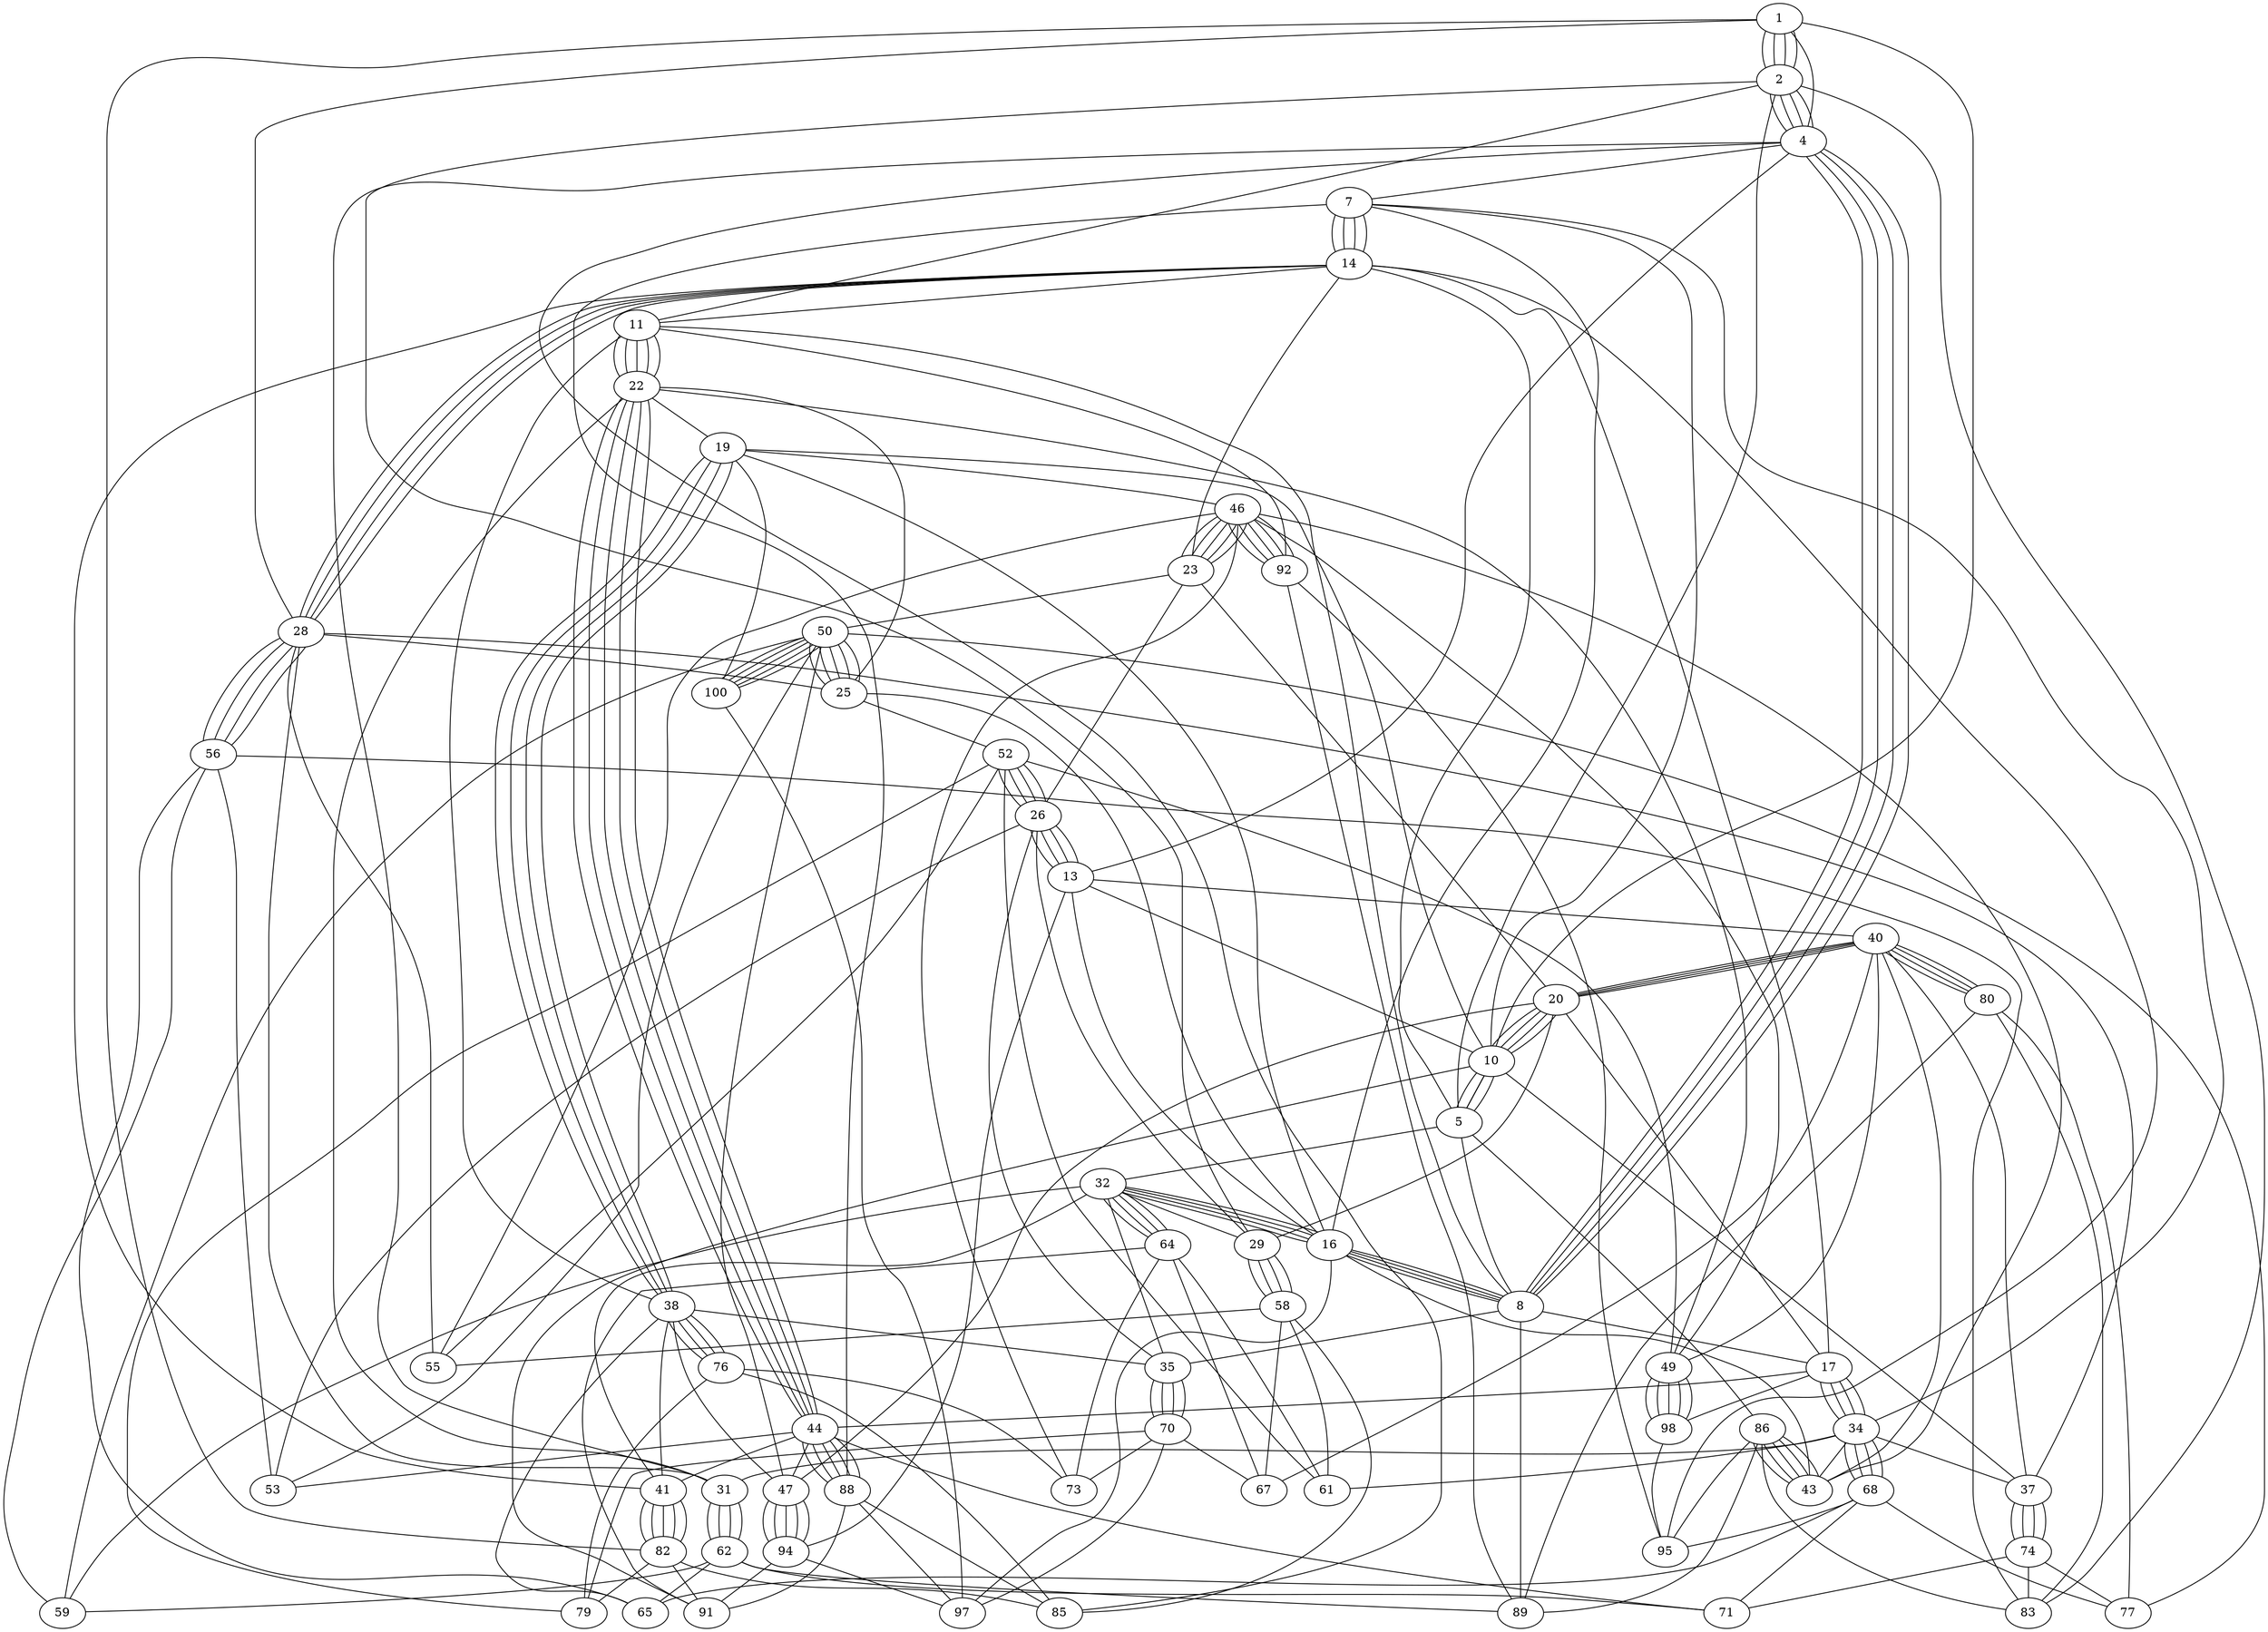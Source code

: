 // this graph is incomplete - plain breadth first search doesn't explore all connections
graph g {"1" -- "2"; "2" -- "4"; "1" -- "4"; "4" -- "2"; "2" -- "1"; "2" -- "5"; "4" -- "7"; "4" -- "8"; "4" -- "8"; "8" -- "5"; "5" -- "10"; "5" -- "10"; "10" -- "7"; "1" -- "10"; "10" -- "5"; "8" -- "11"; "2" -- "11"; "10" -- "13"; "4" -- "13"; "7" -- "14"; "7" -- "14"; "14" -- "11"; "5" -- "14"; "14" -- "7"; "8" -- "16"; "8" -- "16"; "16" -- "13"; "7" -- "16"; "16" -- "8"; "8" -- "4"; "4" -- "2"; "2" -- "1"; "14" -- "17"; "8" -- "17"; "16" -- "19"; "10" -- "19"; "10" -- "20"; "10" -- "20"; "20" -- "17"; "10" -- "20"; "11" -- "22"; "11" -- "22"; "22" -- "19"; "11" -- "22"; "20" -- "23"; "14" -- "23"; "22" -- "25"; "16" -- "25"; "13" -- "26"; "13" -- "26"; "26" -- "23"; "13" -- "26"; "14" -- "28"; "14" -- "28"; "28" -- "25"; "14" -- "28"; "1" -- "28"; "28" -- "14"; "14" -- "7"; "26" -- "29"; "20" -- "29"; "2" -- "29"; "28" -- "31"; "22" -- "31"; "4" -- "31"; "16" -- "32"; "16" -- "32"; "32" -- "29"; "16" -- "32"; "5" -- "32"; "32" -- "16"; "16" -- "8"; "8" -- "4"; "4" -- "2"; "2" -- "1"; "17" -- "34"; "17" -- "34"; "34" -- "31"; "17" -- "34"; "7" -- "34"; "34" -- "17"; "32" -- "35"; "26" -- "35"; "8" -- "35"; "34" -- "37"; "28" -- "37"; "10" -- "37"; "19" -- "38"; "19" -- "38"; "38" -- "35"; "19" -- "38"; "11" -- "38"; "38" -- "19"; "20" -- "40"; "20" -- "40"; "40" -- "37"; "20" -- "40"; "13" -- "40"; "40" -- "20"; "20" -- "10"; "10" -- "5"; "38" -- "41"; "32" -- "41"; "14" -- "41"; "40" -- "43"; "34" -- "43"; "16" -- "43"; "22" -- "44"; "22" -- "44"; "44" -- "41"; "22" -- "44"; "17" -- "44"; "44" -- "22"; "22" -- "11"; "23" -- "46"; "23" -- "46"; "46" -- "43"; "23" -- "46"; "19" -- "46"; "46" -- "23"; "44" -- "47"; "38" -- "47"; "20" -- "47"; "46" -- "49"; "40" -- "49"; "22" -- "49"; "25" -- "50"; "25" -- "50"; "50" -- "47"; "25" -- "50"; "23" -- "50"; "50" -- "25"; "26" -- "52"; "26" -- "52"; "52" -- "49"; "26" -- "52"; "25" -- "52"; "52" -- "26"; "26" -- "13"; "50" -- "53"; "44" -- "53"; "26" -- "53"; "52" -- "55"; "46" -- "55"; "28" -- "55"; "28" -- "56"; "28" -- "56"; "56" -- "53"; "28" -- "56"; "28" -- "56"; "29" -- "58"; "29" -- "58"; "58" -- "55"; "29" -- "58"; "29" -- "58"; "56" -- "59"; "50" -- "59"; "32" -- "59"; "58" -- "61"; "52" -- "61"; "34" -- "61"; "31" -- "62"; "31" -- "62"; "62" -- "59"; "31" -- "62"; "31" -- "62"; "32" -- "64"; "32" -- "64"; "64" -- "61"; "32" -- "64"; "32" -- "64"; "62" -- "65"; "56" -- "65"; "38" -- "65"; "64" -- "67"; "58" -- "67"; "40" -- "67"; "34" -- "68"; "34" -- "68"; "68" -- "65"; "34" -- "68"; "34" -- "68"; "35" -- "70"; "35" -- "70"; "70" -- "67"; "35" -- "70"; "35" -- "70"; "68" -- "71"; "62" -- "71"; "44" -- "71"; "70" -- "73"; "64" -- "73"; "46" -- "73"; "37" -- "74"; "37" -- "74"; "74" -- "71"; "37" -- "74"; "37" -- "74"; "38" -- "76"; "38" -- "76"; "76" -- "73"; "38" -- "76"; "38" -- "76"; "74" -- "77"; "68" -- "77"; "50" -- "77"; "76" -- "79"; "70" -- "79"; "52" -- "79"; "40" -- "80"; "40" -- "80"; "80" -- "77"; "40" -- "80"; "40" -- "80"; "41" -- "82"; "41" -- "82"; "82" -- "79"; "41" -- "82"; "41" -- "82"; "1" -- "82"; "82" -- "41"; "80" -- "83"; "74" -- "83"; "56" -- "83"; "2" -- "83"; "82" -- "85"; "76" -- "85"; "58" -- "85"; "4" -- "85"; "43" -- "86"; "43" -- "86"; "86" -- "83"; "43" -- "86"; "43" -- "86"; "5" -- "86"; "86" -- "43"; "44" -- "88"; "44" -- "88"; "88" -- "85"; "44" -- "88"; "44" -- "88"; "7" -- "88"; "88" -- "44"; "44" -- "22"; "22" -- "11"; "86" -- "89"; "80" -- "89"; "62" -- "89"; "8" -- "89"; "88" -- "91"; "82" -- "91"; "64" -- "91"; "10" -- "91"; "46" -- "92"; "46" -- "92"; "92" -- "89"; "46" -- "92"; "46" -- "92"; "11" -- "92"; "92" -- "46"; "46" -- "23"; "47" -- "94"; "47" -- "94"; "94" -- "91"; "47" -- "94"; "47" -- "94"; "13" -- "94"; "94" -- "47"; "92" -- "95"; "86" -- "95"; "68" -- "95"; "14" -- "95"; "94" -- "97"; "88" -- "97"; "70" -- "97"; "16" -- "97"; "49" -- "98"; "49" -- "98"; "98" -- "95"; "49" -- "98"; "49" -- "98"; "17" -- "98"; "98" -- "49"; "50" -- "100"; "50" -- "100"; "100" -- "97"; "50" -- "100"; "50" -- "100"; "19" -- "100"; "100" -- "50"; "50" -- "25"; }